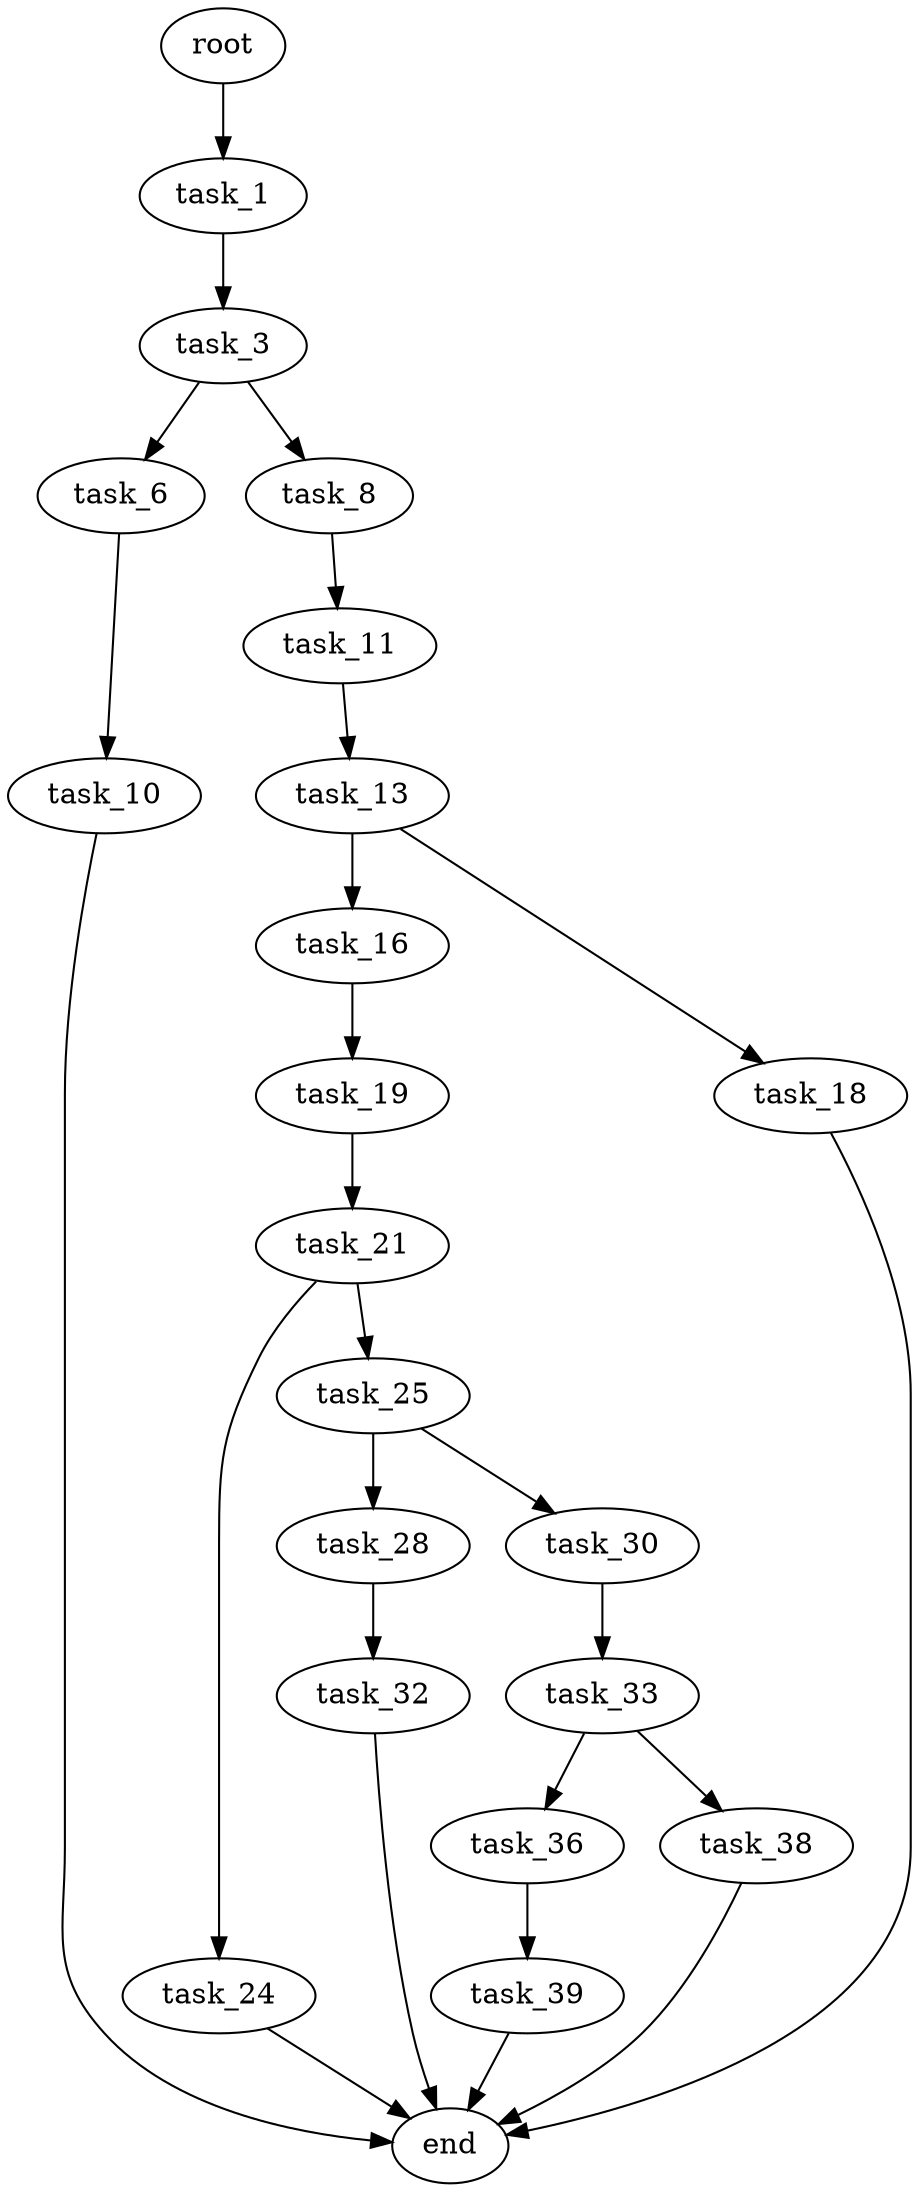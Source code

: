 digraph G {
  root [size="0.000000"];
  task_1 [size="1719103724.000000"];
  task_3 [size="694787572.000000"];
  task_6 [size="48079548544.000000"];
  task_8 [size="760397605.000000"];
  task_10 [size="33495804555.000000"];
  task_11 [size="8589934592.000000"];
  task_13 [size="582726710694.000000"];
  task_16 [size="231928233984.000000"];
  task_18 [size="1073741824000.000000"];
  task_19 [size="8589934592.000000"];
  task_21 [size="242945326069.000000"];
  task_24 [size="23965362901.000000"];
  task_25 [size="3400383763.000000"];
  task_28 [size="4269543857.000000"];
  task_30 [size="40644153199.000000"];
  task_32 [size="84079536107.000000"];
  task_33 [size="5161796137.000000"];
  task_36 [size="368293445632.000000"];
  task_38 [size="2787801152.000000"];
  task_39 [size="50780288673.000000"];
  end [size="0.000000"];

  root -> task_1 [size="1.000000"];
  task_1 -> task_3 [size="33554432.000000"];
  task_3 -> task_6 [size="33554432.000000"];
  task_3 -> task_8 [size="33554432.000000"];
  task_6 -> task_10 [size="838860800.000000"];
  task_8 -> task_11 [size="75497472.000000"];
  task_10 -> end [size="1.000000"];
  task_11 -> task_13 [size="33554432.000000"];
  task_13 -> task_16 [size="679477248.000000"];
  task_13 -> task_18 [size="679477248.000000"];
  task_16 -> task_19 [size="301989888.000000"];
  task_18 -> end [size="1.000000"];
  task_19 -> task_21 [size="33554432.000000"];
  task_21 -> task_24 [size="301989888.000000"];
  task_21 -> task_25 [size="301989888.000000"];
  task_24 -> end [size="1.000000"];
  task_25 -> task_28 [size="75497472.000000"];
  task_25 -> task_30 [size="75497472.000000"];
  task_28 -> task_32 [size="75497472.000000"];
  task_30 -> task_33 [size="75497472.000000"];
  task_32 -> end [size="1.000000"];
  task_33 -> task_36 [size="536870912.000000"];
  task_33 -> task_38 [size="536870912.000000"];
  task_36 -> task_39 [size="411041792.000000"];
  task_38 -> end [size="1.000000"];
  task_39 -> end [size="1.000000"];
}
